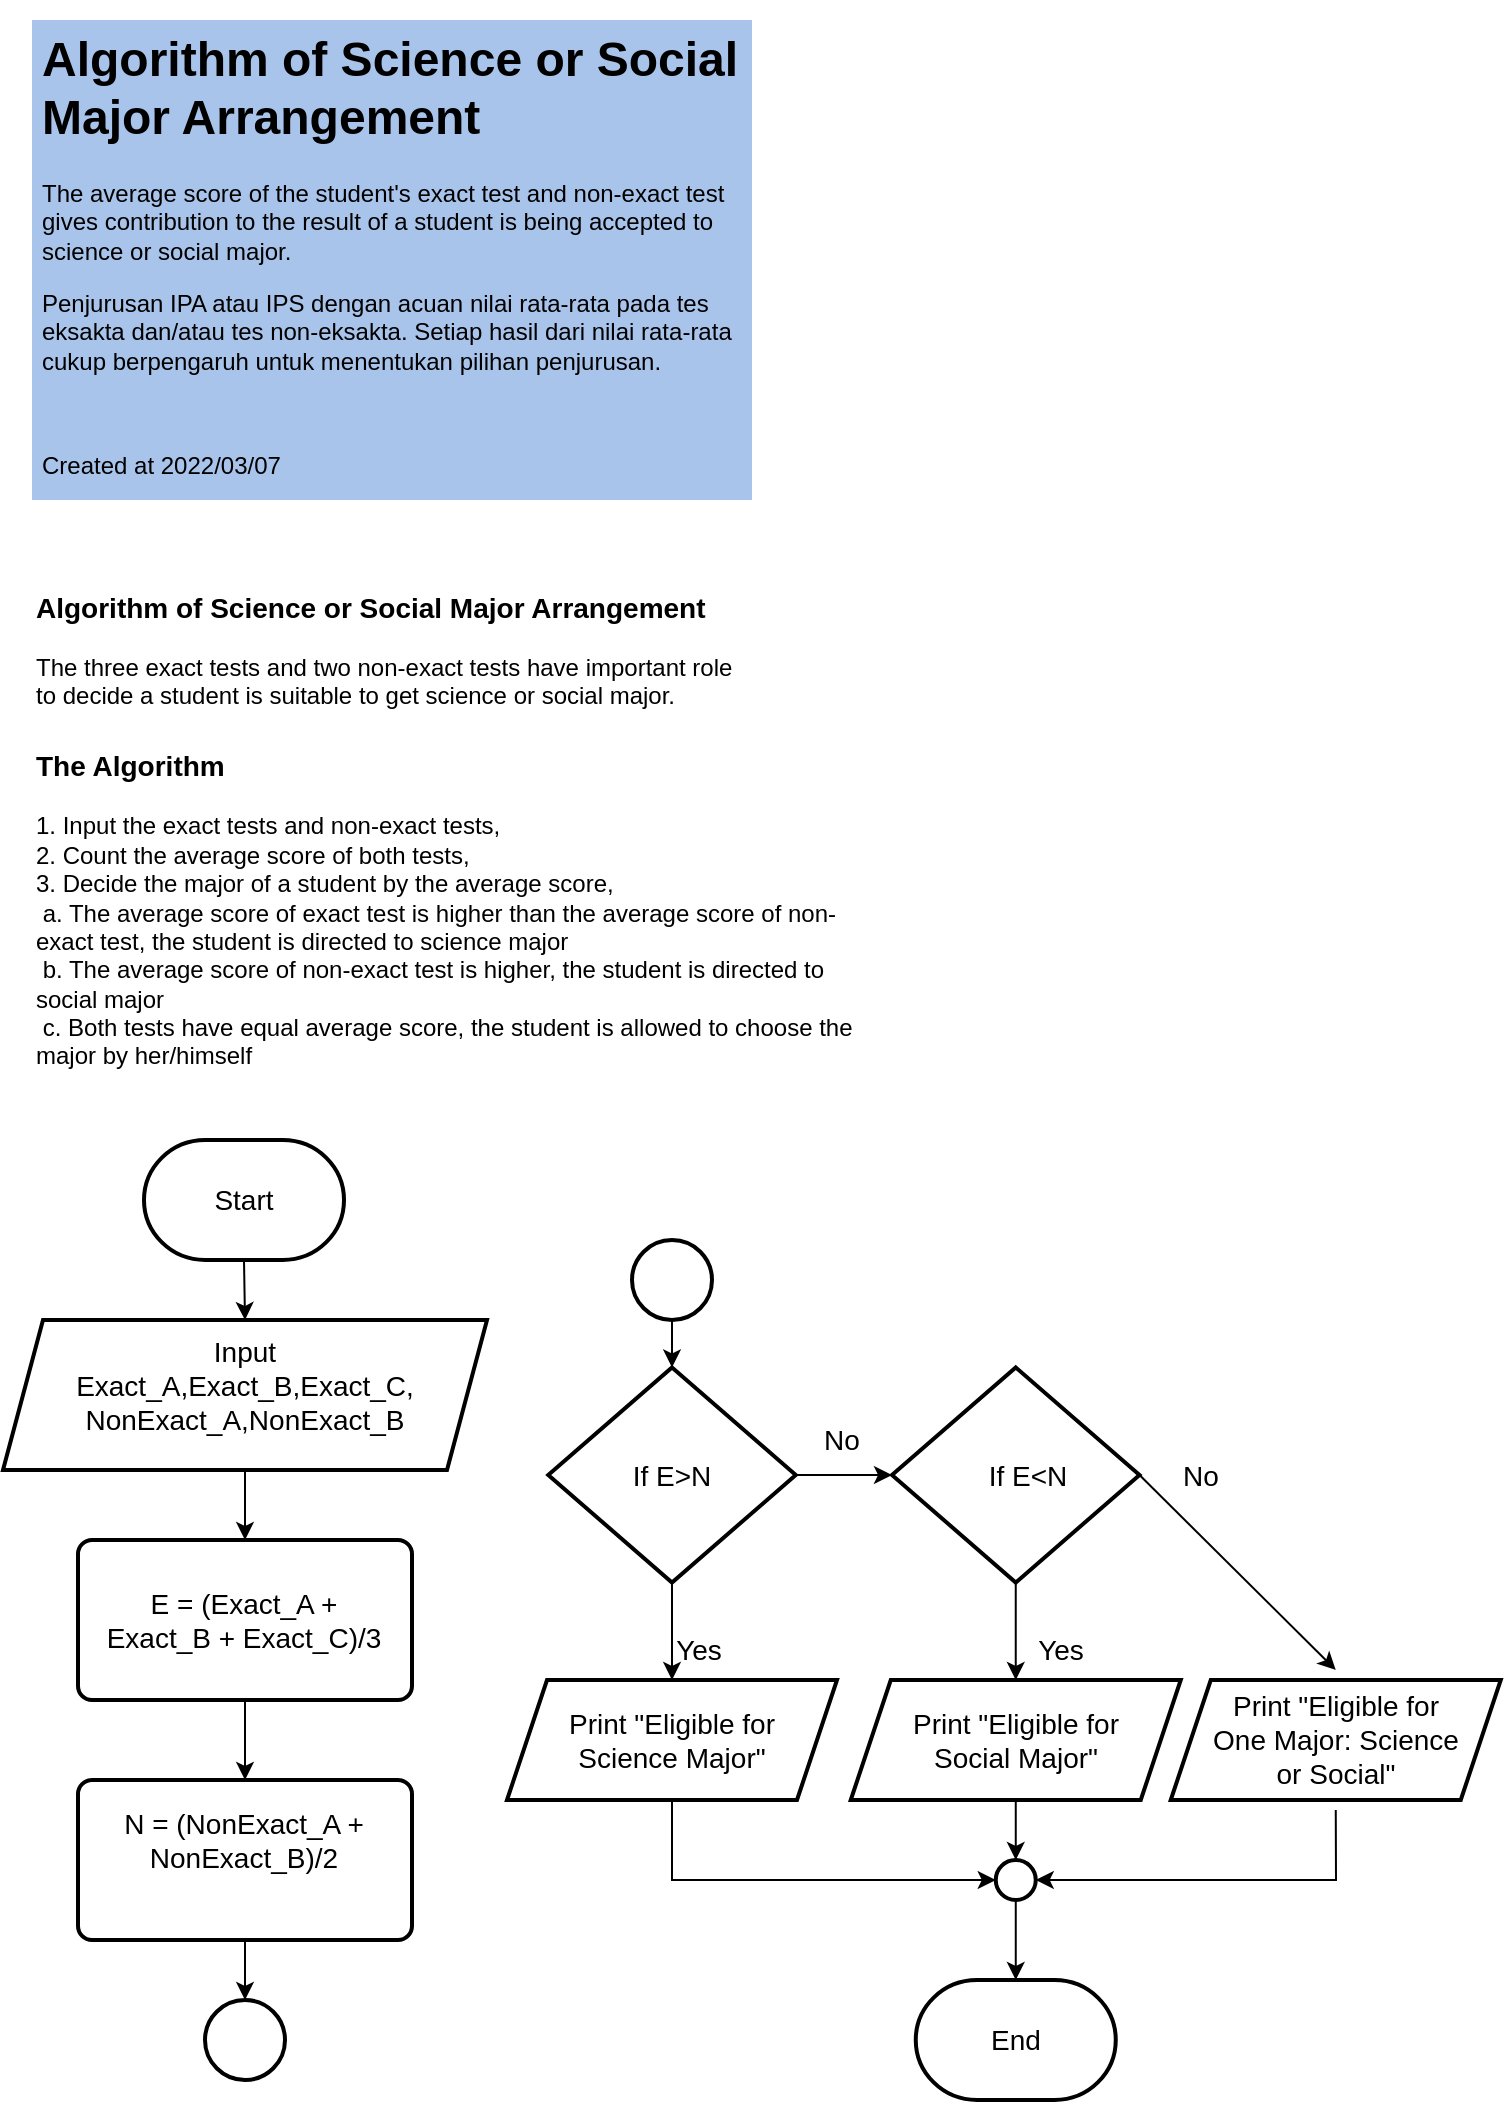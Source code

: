 <mxfile version="17.1.3" type="github">
  <diagram id="y8m480E8AWF9mSjOlCLx" name="Page-1">
    <mxGraphModel dx="806" dy="508" grid="1" gridSize="10" guides="1" tooltips="1" connect="1" arrows="1" fold="1" page="1" pageScale="1" pageWidth="850" pageHeight="1100" math="0" shadow="0">
      <root>
        <mxCell id="0" />
        <mxCell id="1" parent="0" />
        <mxCell id="E-EydCKHwJaMYjqcb8yi-1" value="" style="rounded=1;whiteSpace=wrap;html=1;absoluteArcSize=1;arcSize=14;strokeWidth=2;fontSize=14;fillColor=none;" parent="1" vertex="1">
          <mxGeometry x="63" y="920" width="167" height="80" as="geometry" />
        </mxCell>
        <mxCell id="EQCuyr0gUEPZYGNhDmS0-42" value="" style="shape=parallelogram;perimeter=parallelogramPerimeter;whiteSpace=wrap;html=1;fixedSize=1;fontSize=14;strokeWidth=2;fillColor=none;" parent="1" vertex="1">
          <mxGeometry x="277.5" y="870" width="165" height="60" as="geometry" />
        </mxCell>
        <mxCell id="EQCuyr0gUEPZYGNhDmS0-20" value="" style="strokeWidth=2;html=1;shape=mxgraph.flowchart.decision;whiteSpace=wrap;fontSize=14;fillColor=none;" parent="1" vertex="1">
          <mxGeometry x="298.13" y="713.75" width="123.75" height="107.5" as="geometry" />
        </mxCell>
        <mxCell id="EQCuyr0gUEPZYGNhDmS0-1" value="&lt;h1&gt;Algorithm of Science or Social Major Arrangement&lt;br&gt;&lt;/h1&gt;&lt;p&gt;The average score of the student&#39;s exact test and non-exact test gives contribution to the result of a student is being accepted to science or social major.&lt;br&gt;&lt;/p&gt;&lt;p&gt;Penjurusan IPA atau IPS dengan acuan nilai rata-rata pada tes eksakta dan/atau tes non-eksakta. Setiap hasil dari nilai rata-rata cukup berpengaruh untuk menentukan pilihan penjurusan.&lt;/p&gt;&lt;br&gt;&lt;p&gt;Created at 2022/03/07&lt;br&gt;&lt;/p&gt;" style="text;html=1;strokeColor=none;fillColor=#A9C4EB;spacing=5;spacingTop=-20;whiteSpace=wrap;overflow=hidden;rounded=0;" parent="1" vertex="1">
          <mxGeometry x="40" y="40" width="360" height="240" as="geometry" />
        </mxCell>
        <mxCell id="EQCuyr0gUEPZYGNhDmS0-2" value="&lt;div align=&quot;left&quot;&gt;&lt;font size=&quot;1&quot;&gt;&lt;b style=&quot;font-size: 14px&quot;&gt;Algorithm of Science or Social Major Arrangement&lt;/b&gt;&lt;/font&gt;&lt;/div&gt;&lt;div align=&quot;left&quot;&gt;&lt;b&gt;&lt;br&gt;&lt;/b&gt;&lt;/div&gt;&lt;div align=&quot;left&quot;&gt;The three exact tests and two non-exact tests have important role to decide a student is suitable to get science or social major.&lt;br&gt;&lt;/div&gt;" style="text;html=1;strokeColor=none;fillColor=none;align=left;verticalAlign=middle;whiteSpace=wrap;rounded=0;" parent="1" vertex="1">
          <mxGeometry x="40" y="320" width="360" height="70" as="geometry" />
        </mxCell>
        <mxCell id="EQCuyr0gUEPZYGNhDmS0-3" value="&lt;div style=&quot;font-size: 12px&quot; align=&quot;left&quot;&gt;&lt;font size=&quot;1&quot;&gt;&lt;b&gt;&lt;font style=&quot;font-size: 14px&quot;&gt;The Algorithm&lt;/font&gt;&lt;/b&gt;&lt;/font&gt;&lt;/div&gt;&lt;div style=&quot;font-size: 12px&quot; align=&quot;left&quot;&gt;&lt;font style=&quot;font-size: 12px&quot;&gt;&lt;br&gt;&lt;/font&gt;&lt;/div&gt;&lt;div style=&quot;font-size: 12px&quot; align=&quot;left&quot;&gt;&lt;font style=&quot;font-size: 12px&quot;&gt;1. Input the exact tests and non-exact tests,&lt;/font&gt;&lt;/div&gt;&lt;div style=&quot;font-size: 12px&quot; align=&quot;left&quot;&gt;&lt;font style=&quot;font-size: 12px&quot;&gt;2. Count the average score of both tests,&lt;/font&gt;&lt;/div&gt;&lt;div style=&quot;font-size: 12px&quot; align=&quot;left&quot;&gt;&lt;font style=&quot;font-size: 12px&quot;&gt;3. Decide the major of a student by the average score,&lt;/font&gt;&lt;/div&gt;&lt;div style=&quot;font-size: 12px&quot; align=&quot;left&quot;&gt;&lt;font style=&quot;font-size: 12px&quot;&gt;&lt;span style=&quot;white-space: pre&quot;&gt; &lt;/span&gt;a. The average score of exact test is higher than the average score of non-exact test, the student is directed to science major&lt;/font&gt;&lt;/div&gt;&lt;div style=&quot;font-size: 12px&quot; align=&quot;left&quot;&gt;&lt;font style=&quot;font-size: 12px&quot;&gt;&lt;span style=&quot;white-space: pre&quot;&gt; &lt;/span&gt;b. The average score of non-exact test is higher, the student is directed to social major&lt;/font&gt;&lt;/div&gt;&lt;div style=&quot;font-size: 12px&quot; align=&quot;left&quot;&gt;&lt;font style=&quot;font-size: 12px&quot;&gt;&lt;span style=&quot;white-space: pre&quot;&gt; &lt;/span&gt;c. Both tests have equal average score, the student is allowed to choose the major by her/himself&lt;br&gt;&lt;/font&gt;&lt;/div&gt;" style="text;html=1;strokeColor=none;fillColor=none;align=left;verticalAlign=middle;whiteSpace=wrap;rounded=0;fontSize=17;" parent="1" vertex="1">
          <mxGeometry x="40" y="400" width="430" height="170" as="geometry" />
        </mxCell>
        <mxCell id="EQCuyr0gUEPZYGNhDmS0-4" value="" style="strokeWidth=2;html=1;shape=mxgraph.flowchart.terminator;whiteSpace=wrap;fontSize=14;fillColor=none;" parent="1" vertex="1">
          <mxGeometry x="96" y="600" width="100" height="60" as="geometry" />
        </mxCell>
        <mxCell id="EQCuyr0gUEPZYGNhDmS0-5" value="Start" style="text;html=1;strokeColor=none;fillColor=none;align=center;verticalAlign=middle;whiteSpace=wrap;rounded=0;fontSize=14;" parent="1" vertex="1">
          <mxGeometry x="116" y="615" width="60" height="30" as="geometry" />
        </mxCell>
        <mxCell id="EQCuyr0gUEPZYGNhDmS0-8" value="" style="shape=parallelogram;perimeter=parallelogramPerimeter;whiteSpace=wrap;html=1;fixedSize=1;fontSize=14;fillColor=none;strokeWidth=2;" parent="1" vertex="1">
          <mxGeometry x="25.5" y="690" width="242" height="75" as="geometry" />
        </mxCell>
        <mxCell id="EQCuyr0gUEPZYGNhDmS0-9" value="" style="endArrow=classic;html=1;rounded=0;fontSize=14;exitX=0.5;exitY=1;exitDx=0;exitDy=0;exitPerimeter=0;entryX=0.5;entryY=0;entryDx=0;entryDy=0;" parent="1" source="EQCuyr0gUEPZYGNhDmS0-4" target="EQCuyr0gUEPZYGNhDmS0-8" edge="1">
          <mxGeometry width="50" height="50" relative="1" as="geometry">
            <mxPoint x="111" y="590" as="sourcePoint" />
            <mxPoint x="161" y="540" as="targetPoint" />
          </mxGeometry>
        </mxCell>
        <mxCell id="EQCuyr0gUEPZYGNhDmS0-13" value="" style="endArrow=classic;html=1;rounded=0;fontSize=14;exitX=0.5;exitY=1;exitDx=0;exitDy=0;entryX=0.5;entryY=0;entryDx=0;entryDy=0;" parent="1" source="EQCuyr0gUEPZYGNhDmS0-8" target="EQCuyr0gUEPZYGNhDmS0-15" edge="1">
          <mxGeometry width="50" height="50" relative="1" as="geometry">
            <mxPoint x="111" y="650" as="sourcePoint" />
            <mxPoint x="251" y="790" as="targetPoint" />
          </mxGeometry>
        </mxCell>
        <mxCell id="EQCuyr0gUEPZYGNhDmS0-15" value="" style="rounded=1;whiteSpace=wrap;html=1;absoluteArcSize=1;arcSize=14;strokeWidth=2;fontSize=14;fillColor=none;" parent="1" vertex="1">
          <mxGeometry x="63" y="800" width="167" height="80" as="geometry" />
        </mxCell>
        <mxCell id="EQCuyr0gUEPZYGNhDmS0-16" value="N = (NonExact_A + NonExact_B)/2" style="text;html=1;strokeColor=none;fillColor=none;align=center;verticalAlign=middle;whiteSpace=wrap;rounded=0;fontSize=14;" parent="1" vertex="1">
          <mxGeometry x="71" y="925" width="150" height="50" as="geometry" />
        </mxCell>
        <mxCell id="EQCuyr0gUEPZYGNhDmS0-17" value="E = (Exact_A + Exact_B + Exact_C)/3" style="text;html=1;strokeColor=none;fillColor=none;align=center;verticalAlign=middle;whiteSpace=wrap;rounded=0;fontSize=14;" parent="1" vertex="1">
          <mxGeometry x="71" y="825" width="150" height="30" as="geometry" />
        </mxCell>
        <mxCell id="EQCuyr0gUEPZYGNhDmS0-21" value="" style="endArrow=classic;html=1;rounded=0;fontSize=14;exitX=0.5;exitY=1;exitDx=0;exitDy=0;entryX=0.5;entryY=0;entryDx=0;entryDy=0;" parent="1" source="EQCuyr0gUEPZYGNhDmS0-15" target="E-EydCKHwJaMYjqcb8yi-1" edge="1">
          <mxGeometry width="50" height="50" relative="1" as="geometry">
            <mxPoint x="111" y="900" as="sourcePoint" />
            <mxPoint x="170" y="910" as="targetPoint" />
          </mxGeometry>
        </mxCell>
        <mxCell id="EQCuyr0gUEPZYGNhDmS0-24" value="If E&amp;gt;N" style="text;html=1;strokeColor=none;fillColor=none;align=center;verticalAlign=middle;whiteSpace=wrap;rounded=0;fontSize=14;" parent="1" vertex="1">
          <mxGeometry x="300" y="742.5" width="120" height="50" as="geometry" />
        </mxCell>
        <mxCell id="EQCuyr0gUEPZYGNhDmS0-25" value="" style="endArrow=classic;html=1;rounded=0;fontSize=14;exitX=0.5;exitY=1;exitDx=0;exitDy=0;exitPerimeter=0;entryX=0.5;entryY=0;entryDx=0;entryDy=0;" parent="1" source="EQCuyr0gUEPZYGNhDmS0-20" target="EQCuyr0gUEPZYGNhDmS0-42" edge="1">
          <mxGeometry width="50" height="50" relative="1" as="geometry">
            <mxPoint x="325" y="780" as="sourcePoint" />
            <mxPoint x="360.5" y="890" as="targetPoint" />
          </mxGeometry>
        </mxCell>
        <mxCell id="EQCuyr0gUEPZYGNhDmS0-27" value="Print &quot;Eligible for Science Major&quot;" style="text;html=1;strokeColor=none;fillColor=none;align=center;verticalAlign=middle;whiteSpace=wrap;rounded=0;fontSize=14;" parent="1" vertex="1">
          <mxGeometry x="305" y="885" width="110" height="30" as="geometry" />
        </mxCell>
        <mxCell id="EQCuyr0gUEPZYGNhDmS0-28" value="Yes" style="text;html=1;strokeColor=none;fillColor=none;align=center;verticalAlign=middle;whiteSpace=wrap;rounded=0;fontSize=14;" parent="1" vertex="1">
          <mxGeometry x="355.5" y="840" width="35" height="30" as="geometry" />
        </mxCell>
        <mxCell id="EQCuyr0gUEPZYGNhDmS0-29" value="" style="ellipse;whiteSpace=wrap;html=1;aspect=fixed;fontSize=14;strokeWidth=2;fillColor=none;" parent="1" vertex="1">
          <mxGeometry x="126.5" y="1030" width="40" height="40" as="geometry" />
        </mxCell>
        <mxCell id="EQCuyr0gUEPZYGNhDmS0-30" value="" style="endArrow=classic;html=1;rounded=0;fontSize=14;entryX=0.5;entryY=0;entryDx=0;entryDy=0;exitX=0.5;exitY=1;exitDx=0;exitDy=0;" parent="1" source="E-EydCKHwJaMYjqcb8yi-1" target="EQCuyr0gUEPZYGNhDmS0-29" edge="1">
          <mxGeometry width="50" height="50" relative="1" as="geometry">
            <mxPoint x="120" y="1010" as="sourcePoint" />
            <mxPoint x="146.5" y="1020" as="targetPoint" />
          </mxGeometry>
        </mxCell>
        <mxCell id="EQCuyr0gUEPZYGNhDmS0-31" value="" style="ellipse;whiteSpace=wrap;html=1;aspect=fixed;fontSize=14;strokeWidth=2;fillColor=none;" parent="1" vertex="1">
          <mxGeometry x="340" y="650" width="40" height="40" as="geometry" />
        </mxCell>
        <mxCell id="EQCuyr0gUEPZYGNhDmS0-32" value="" style="endArrow=classic;html=1;rounded=0;fontSize=14;exitX=0.5;exitY=1;exitDx=0;exitDy=0;entryX=0.5;entryY=0;entryDx=0;entryDy=0;entryPerimeter=0;" parent="1" source="EQCuyr0gUEPZYGNhDmS0-31" target="EQCuyr0gUEPZYGNhDmS0-20" edge="1">
          <mxGeometry width="50" height="50" relative="1" as="geometry">
            <mxPoint x="290" y="830" as="sourcePoint" />
            <mxPoint x="310" y="710" as="targetPoint" />
          </mxGeometry>
        </mxCell>
        <mxCell id="EQCuyr0gUEPZYGNhDmS0-33" value="" style="strokeWidth=2;html=1;shape=mxgraph.flowchart.terminator;whiteSpace=wrap;fontSize=14;fillColor=none;" parent="1" vertex="1">
          <mxGeometry x="481.88" y="1020" width="100" height="60" as="geometry" />
        </mxCell>
        <mxCell id="EQCuyr0gUEPZYGNhDmS0-34" value="End" style="text;html=1;strokeColor=none;fillColor=none;align=center;verticalAlign=middle;whiteSpace=wrap;rounded=0;fontSize=14;" parent="1" vertex="1">
          <mxGeometry x="501.88" y="1035" width="60" height="30" as="geometry" />
        </mxCell>
        <mxCell id="EQCuyr0gUEPZYGNhDmS0-36" value="" style="endArrow=classic;html=1;rounded=0;fontSize=14;exitX=1;exitY=0.5;exitDx=0;exitDy=0;exitPerimeter=0;entryX=0;entryY=0.5;entryDx=0;entryDy=0;entryPerimeter=0;" parent="1" source="EQCuyr0gUEPZYGNhDmS0-20" target="E-EydCKHwJaMYjqcb8yi-2" edge="1">
          <mxGeometry width="50" height="50" relative="1" as="geometry">
            <mxPoint x="580" y="870" as="sourcePoint" />
            <mxPoint x="480" y="786.255" as="targetPoint" />
          </mxGeometry>
        </mxCell>
        <mxCell id="EQCuyr0gUEPZYGNhDmS0-39" value="If E&amp;lt;N" style="text;html=1;strokeColor=none;fillColor=none;align=center;verticalAlign=middle;whiteSpace=wrap;rounded=0;fontSize=14;" parent="1" vertex="1">
          <mxGeometry x="482.5" y="725" width="110" height="85" as="geometry" />
        </mxCell>
        <mxCell id="EQCuyr0gUEPZYGNhDmS0-46" value="" style="shape=parallelogram;perimeter=parallelogramPerimeter;whiteSpace=wrap;html=1;fixedSize=1;fontSize=14;strokeWidth=2;fillColor=none;" parent="1" vertex="1">
          <mxGeometry x="449.38" y="870" width="165" height="60" as="geometry" />
        </mxCell>
        <mxCell id="EQCuyr0gUEPZYGNhDmS0-47" value="Print &quot;Eligible for Social Major&quot;" style="text;html=1;strokeColor=none;fillColor=none;align=center;verticalAlign=middle;whiteSpace=wrap;rounded=0;fontSize=14;" parent="1" vertex="1">
          <mxGeometry x="476.88" y="885" width="110" height="30" as="geometry" />
        </mxCell>
        <mxCell id="EQCuyr0gUEPZYGNhDmS0-51" value="" style="endArrow=classic;html=1;rounded=0;fontSize=14;exitX=1;exitY=0.5;exitDx=0;exitDy=0;exitPerimeter=0;entryX=0.5;entryY=0;entryDx=0;entryDy=0;" parent="1" source="E-EydCKHwJaMYjqcb8yi-2" target="EQCuyr0gUEPZYGNhDmS0-58" edge="1">
          <mxGeometry width="50" height="50" relative="1" as="geometry">
            <mxPoint x="650" y="786.255" as="sourcePoint" />
            <mxPoint x="630" y="767.5" as="targetPoint" />
          </mxGeometry>
        </mxCell>
        <mxCell id="EQCuyr0gUEPZYGNhDmS0-52" value="No" style="text;html=1;strokeColor=none;fillColor=none;align=center;verticalAlign=middle;whiteSpace=wrap;rounded=0;fontSize=14;" parent="1" vertex="1">
          <mxGeometry x="609.38" y="752.5" width="30.62" height="30" as="geometry" />
        </mxCell>
        <mxCell id="EQCuyr0gUEPZYGNhDmS0-53" value="No" style="text;html=1;strokeColor=none;fillColor=none;align=center;verticalAlign=middle;whiteSpace=wrap;rounded=0;fontSize=14;" parent="1" vertex="1">
          <mxGeometry x="415" y="735" width="60" height="30" as="geometry" />
        </mxCell>
        <mxCell id="EQCuyr0gUEPZYGNhDmS0-56" value="" style="endArrow=classic;html=1;rounded=0;fontSize=14;exitX=0.5;exitY=1;exitDx=0;exitDy=0;exitPerimeter=0;entryX=0.5;entryY=0;entryDx=0;entryDy=0;" parent="1" source="E-EydCKHwJaMYjqcb8yi-2" target="EQCuyr0gUEPZYGNhDmS0-46" edge="1">
          <mxGeometry width="50" height="50" relative="1" as="geometry">
            <mxPoint x="531.88" y="841.88" as="sourcePoint" />
            <mxPoint x="596.88" y="825" as="targetPoint" />
          </mxGeometry>
        </mxCell>
        <mxCell id="EQCuyr0gUEPZYGNhDmS0-57" value="" style="shape=parallelogram;perimeter=parallelogramPerimeter;whiteSpace=wrap;html=1;fixedSize=1;fontSize=14;strokeWidth=2;fillColor=none;" parent="1" vertex="1">
          <mxGeometry x="609.38" y="870" width="165" height="60" as="geometry" />
        </mxCell>
        <mxCell id="EQCuyr0gUEPZYGNhDmS0-58" value="Print &quot;Eligible for One Major: Science or Social&quot;" style="text;html=1;strokeColor=none;fillColor=none;align=center;verticalAlign=middle;whiteSpace=wrap;rounded=0;fontSize=14;" parent="1" vertex="1">
          <mxGeometry x="626.88" y="865" width="130" height="70" as="geometry" />
        </mxCell>
        <mxCell id="EQCuyr0gUEPZYGNhDmS0-60" value="Yes" style="text;html=1;strokeColor=none;fillColor=none;align=center;verticalAlign=middle;whiteSpace=wrap;rounded=0;fontSize=14;" parent="1" vertex="1">
          <mxGeometry x="536.88" y="840" width="35" height="30" as="geometry" />
        </mxCell>
        <mxCell id="EQCuyr0gUEPZYGNhDmS0-10" value="Input&lt;br&gt;Exact_A,Exact_B,Exact_C,&lt;br&gt;NonExact_A,NonExact_B" style="text;html=1;strokeColor=none;fillColor=none;align=center;verticalAlign=middle;whiteSpace=wrap;rounded=0;fontSize=14;" parent="1" vertex="1">
          <mxGeometry x="36.5" y="697.5" width="219" height="50" as="geometry" />
        </mxCell>
        <mxCell id="E-EydCKHwJaMYjqcb8yi-2" value="" style="strokeWidth=2;html=1;shape=mxgraph.flowchart.decision;whiteSpace=wrap;fontSize=14;fillColor=none;" parent="1" vertex="1">
          <mxGeometry x="470" y="713.75" width="123.75" height="107.5" as="geometry" />
        </mxCell>
        <mxCell id="E-EydCKHwJaMYjqcb8yi-6" value="" style="ellipse;whiteSpace=wrap;html=1;aspect=fixed;fontSize=14;strokeWidth=2;fillColor=default;" parent="1" vertex="1">
          <mxGeometry x="521.88" y="960" width="20" height="20" as="geometry" />
        </mxCell>
        <mxCell id="E-EydCKHwJaMYjqcb8yi-7" value="" style="endArrow=classic;html=1;rounded=0;exitX=0.5;exitY=1;exitDx=0;exitDy=0;entryX=0;entryY=0.5;entryDx=0;entryDy=0;" parent="1" source="EQCuyr0gUEPZYGNhDmS0-42" target="E-EydCKHwJaMYjqcb8yi-6" edge="1">
          <mxGeometry width="50" height="50" relative="1" as="geometry">
            <mxPoint x="460" y="1100" as="sourcePoint" />
            <mxPoint x="500" y="980" as="targetPoint" />
            <Array as="points">
              <mxPoint x="360" y="970" />
            </Array>
          </mxGeometry>
        </mxCell>
        <mxCell id="E-EydCKHwJaMYjqcb8yi-8" value="" style="endArrow=classic;html=1;rounded=0;exitX=0.5;exitY=1;exitDx=0;exitDy=0;entryX=0.5;entryY=0;entryDx=0;entryDy=0;" parent="1" source="EQCuyr0gUEPZYGNhDmS0-46" target="E-EydCKHwJaMYjqcb8yi-6" edge="1">
          <mxGeometry width="50" height="50" relative="1" as="geometry">
            <mxPoint x="460" y="1100" as="sourcePoint" />
            <mxPoint x="510" y="1050" as="targetPoint" />
          </mxGeometry>
        </mxCell>
        <mxCell id="E-EydCKHwJaMYjqcb8yi-9" value="" style="endArrow=classic;html=1;rounded=0;exitX=0.5;exitY=1;exitDx=0;exitDy=0;entryX=1;entryY=0.5;entryDx=0;entryDy=0;" parent="1" source="EQCuyr0gUEPZYGNhDmS0-58" target="E-EydCKHwJaMYjqcb8yi-6" edge="1">
          <mxGeometry width="50" height="50" relative="1" as="geometry">
            <mxPoint x="460" y="1100" as="sourcePoint" />
            <mxPoint x="510" y="1050" as="targetPoint" />
            <Array as="points">
              <mxPoint x="692" y="970" />
            </Array>
          </mxGeometry>
        </mxCell>
        <mxCell id="E-EydCKHwJaMYjqcb8yi-10" value="" style="endArrow=classic;html=1;rounded=0;exitX=0.5;exitY=1;exitDx=0;exitDy=0;entryX=0.5;entryY=0;entryDx=0;entryDy=0;entryPerimeter=0;" parent="1" source="E-EydCKHwJaMYjqcb8yi-6" target="EQCuyr0gUEPZYGNhDmS0-33" edge="1">
          <mxGeometry width="50" height="50" relative="1" as="geometry">
            <mxPoint x="460" y="1100" as="sourcePoint" />
            <mxPoint x="510" y="1050" as="targetPoint" />
          </mxGeometry>
        </mxCell>
      </root>
    </mxGraphModel>
  </diagram>
</mxfile>
